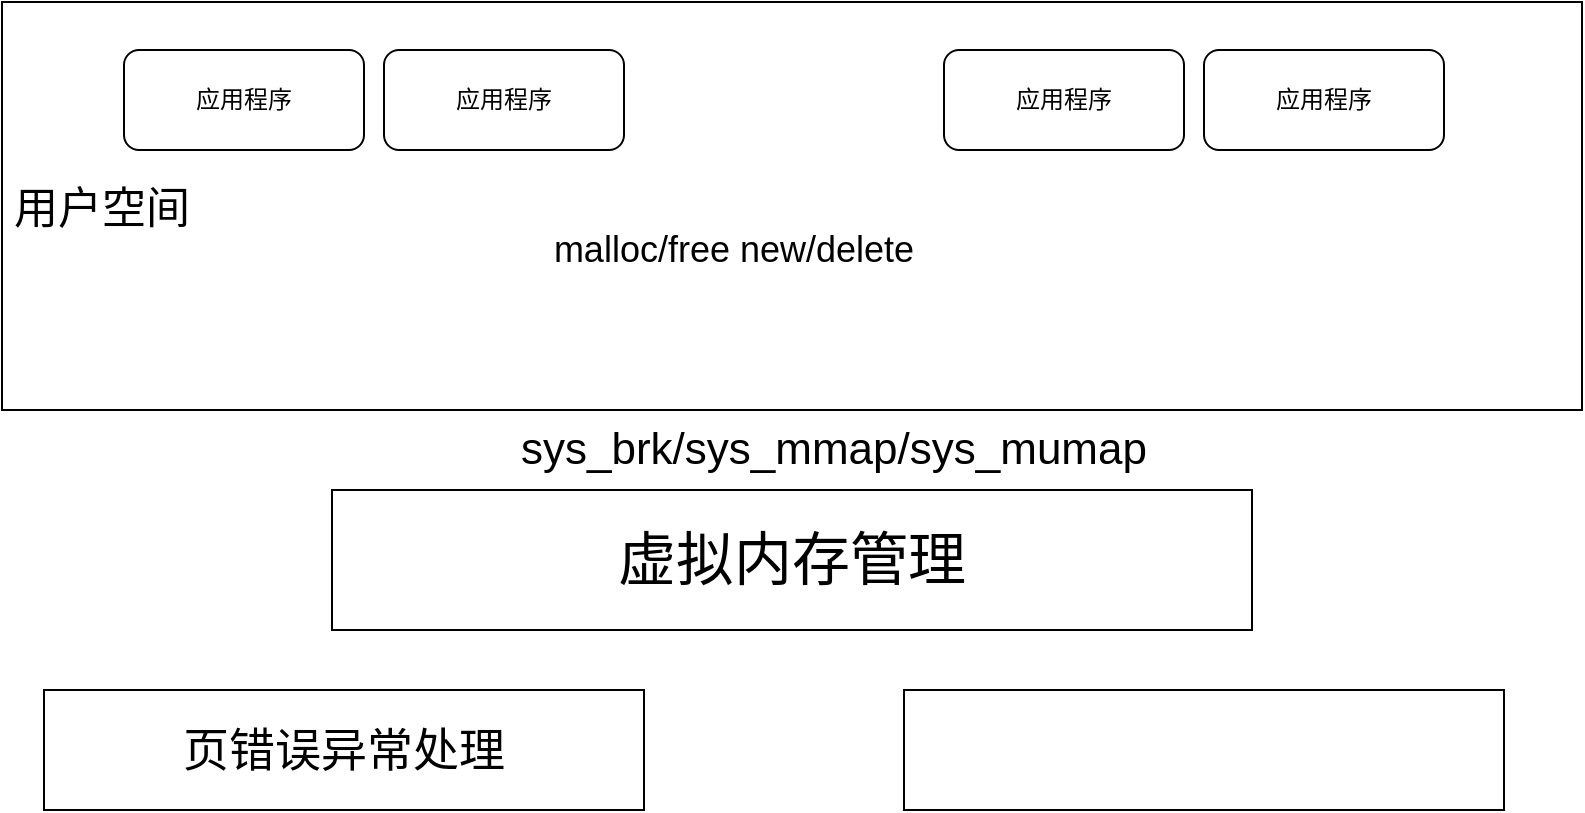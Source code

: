 <mxfile version="15.1.1" type="github">
  <diagram id="4KFrmDoajesSaiCApncI" name="Page-1">
    <mxGraphModel dx="1038" dy="1825" grid="1" gridSize="10" guides="1" tooltips="1" connect="1" arrows="1" fold="1" page="1" pageScale="1" pageWidth="827" pageHeight="1169" math="0" shadow="0">
      <root>
        <mxCell id="0" />
        <mxCell id="1" parent="0" />
        <mxCell id="P5DfOAGNgwlcbuX_-_dX-7" value="" style="rounded=0;whiteSpace=wrap;html=1;" vertex="1" parent="1">
          <mxGeometry x="19" y="-584" width="790" height="204" as="geometry" />
        </mxCell>
        <mxCell id="P5DfOAGNgwlcbuX_-_dX-2" value="应用程序" style="rounded=1;whiteSpace=wrap;html=1;" vertex="1" parent="1">
          <mxGeometry x="80" y="-560" width="120" height="50" as="geometry" />
        </mxCell>
        <mxCell id="P5DfOAGNgwlcbuX_-_dX-3" value="应用程序" style="rounded=1;whiteSpace=wrap;html=1;" vertex="1" parent="1">
          <mxGeometry x="210" y="-560" width="120" height="50" as="geometry" />
        </mxCell>
        <mxCell id="P5DfOAGNgwlcbuX_-_dX-4" value="应用程序" style="rounded=1;whiteSpace=wrap;html=1;" vertex="1" parent="1">
          <mxGeometry x="490" y="-560" width="120" height="50" as="geometry" />
        </mxCell>
        <mxCell id="P5DfOAGNgwlcbuX_-_dX-5" value="应用程序" style="rounded=1;whiteSpace=wrap;html=1;" vertex="1" parent="1">
          <mxGeometry x="620" y="-560" width="120" height="50" as="geometry" />
        </mxCell>
        <mxCell id="P5DfOAGNgwlcbuX_-_dX-9" value="&lt;font style=&quot;font-size: 22px&quot;&gt;用户空间&lt;/font&gt;" style="text;html=1;strokeColor=none;fillColor=none;align=center;verticalAlign=middle;whiteSpace=wrap;rounded=0;" vertex="1" parent="1">
          <mxGeometry x="19" y="-490" width="100" height="20" as="geometry" />
        </mxCell>
        <mxCell id="P5DfOAGNgwlcbuX_-_dX-10" value="&lt;font style=&quot;font-size: 18px&quot;&gt;malloc/free new/delete&lt;/font&gt;" style="text;html=1;strokeColor=none;fillColor=none;align=center;verticalAlign=middle;whiteSpace=wrap;rounded=0;" vertex="1" parent="1">
          <mxGeometry x="290" y="-470" width="190" height="20" as="geometry" />
        </mxCell>
        <mxCell id="P5DfOAGNgwlcbuX_-_dX-11" value="&lt;font style=&quot;font-size: 29px&quot;&gt;虚拟内存管理&lt;/font&gt;" style="rounded=0;whiteSpace=wrap;html=1;" vertex="1" parent="1">
          <mxGeometry x="184" y="-340" width="460" height="70" as="geometry" />
        </mxCell>
        <mxCell id="P5DfOAGNgwlcbuX_-_dX-12" value="&lt;font style=&quot;font-size: 22px&quot;&gt;sys_brk/sys_mmap/sys_mumap&lt;/font&gt;" style="text;html=1;strokeColor=none;fillColor=none;align=center;verticalAlign=middle;whiteSpace=wrap;rounded=0;" vertex="1" parent="1">
          <mxGeometry x="210" y="-370" width="450" height="20" as="geometry" />
        </mxCell>
        <mxCell id="P5DfOAGNgwlcbuX_-_dX-13" value="&lt;font style=&quot;font-size: 23px&quot;&gt;页错误异常处理&lt;/font&gt;" style="rounded=0;whiteSpace=wrap;html=1;" vertex="1" parent="1">
          <mxGeometry x="40" y="-240" width="300" height="60" as="geometry" />
        </mxCell>
        <mxCell id="P5DfOAGNgwlcbuX_-_dX-14" value="" style="rounded=0;whiteSpace=wrap;html=1;" vertex="1" parent="1">
          <mxGeometry x="470" y="-240" width="300" height="60" as="geometry" />
        </mxCell>
      </root>
    </mxGraphModel>
  </diagram>
</mxfile>
